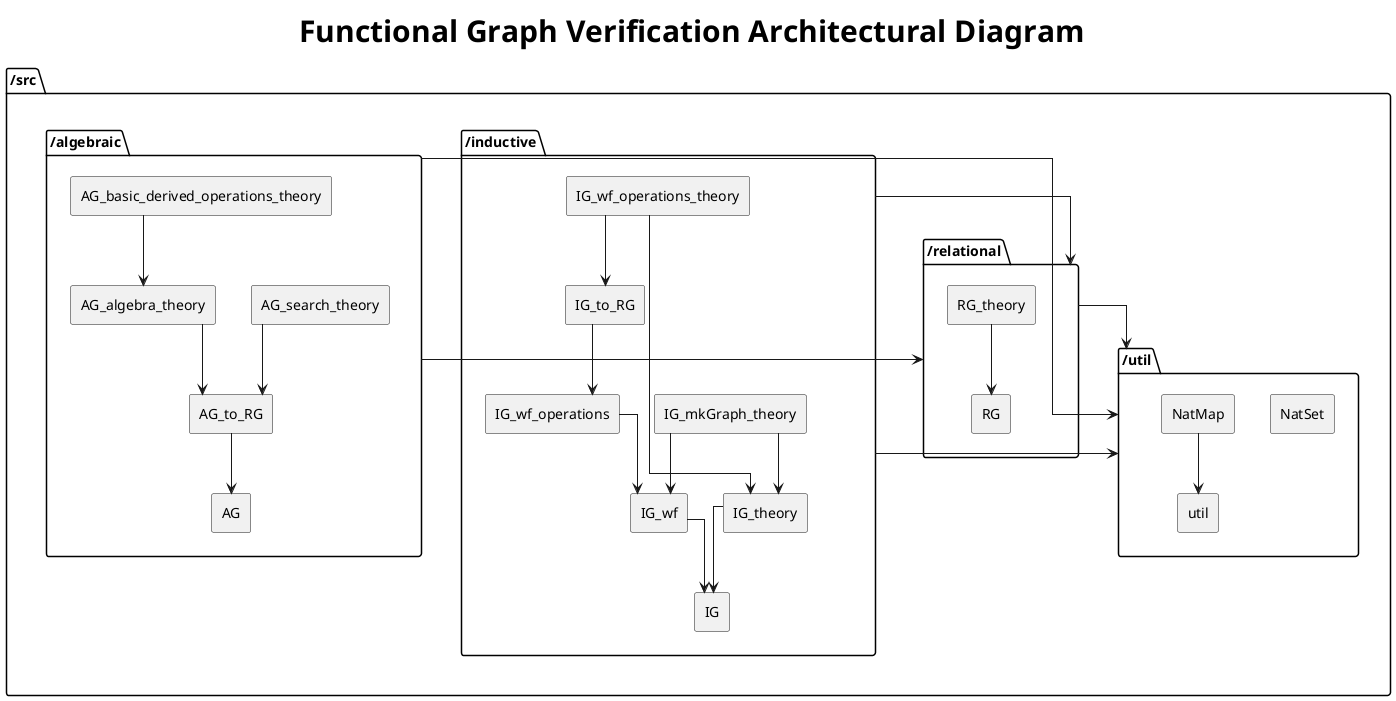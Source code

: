 @startuml UI

title <size:30><b>Functional Graph Verification Architectural Diagram</b></size>

top to bottom direction

skinparam linetype ortho

package "/src" {

    package "/relational" {
        rectangle RG

        rectangle RG_theory
    }

    package "/util" {
        rectangle util

        rectangle NatSet

        rectangle NatMap
    }

            together {

            package "/inductive" {
            rectangle IG

            rectangle IG_wf

            rectangle IG_wf_operations

            rectangle IG_to_RG

            rectangle IG_theory

            rectangle IG_mkGraph_theory

            rectangle IG_wf_operations_theory

        }

        package "/algebraic" {

            rectangle AG

            rectangle AG_to_RG

            rectangle AG_algebra_theory

            rectangle AG_search_theory

            rectangle AG_basic_derived_operations_theory
        }
    }
}

"/inductive" --> "/util"
"/inductive" -d-> "/relational"
"/algebraic" --> "/util"
"/algebraic" -d-> "/relational"
"/relational" -d-> "/util"

NatMap --> util

RG_theory --> RG

IG_wf --> IG


IG_wf_operations --> IG_wf

IG_to_RG --> IG_wf_operations

IG_theory --> IG


IG_mkGraph_theory --> IG_wf
IG_mkGraph_theory --> IG_theory



IG_wf_operations_theory --> IG_theory
IG_wf_operations_theory --> IG_to_RG

AG_to_RG --> AG

AG_algebra_theory --> AG_to_RG


AG_search_theory --> AG_to_RG

AG_basic_derived_operations_theory --> AG_algebra_theory

@enduml